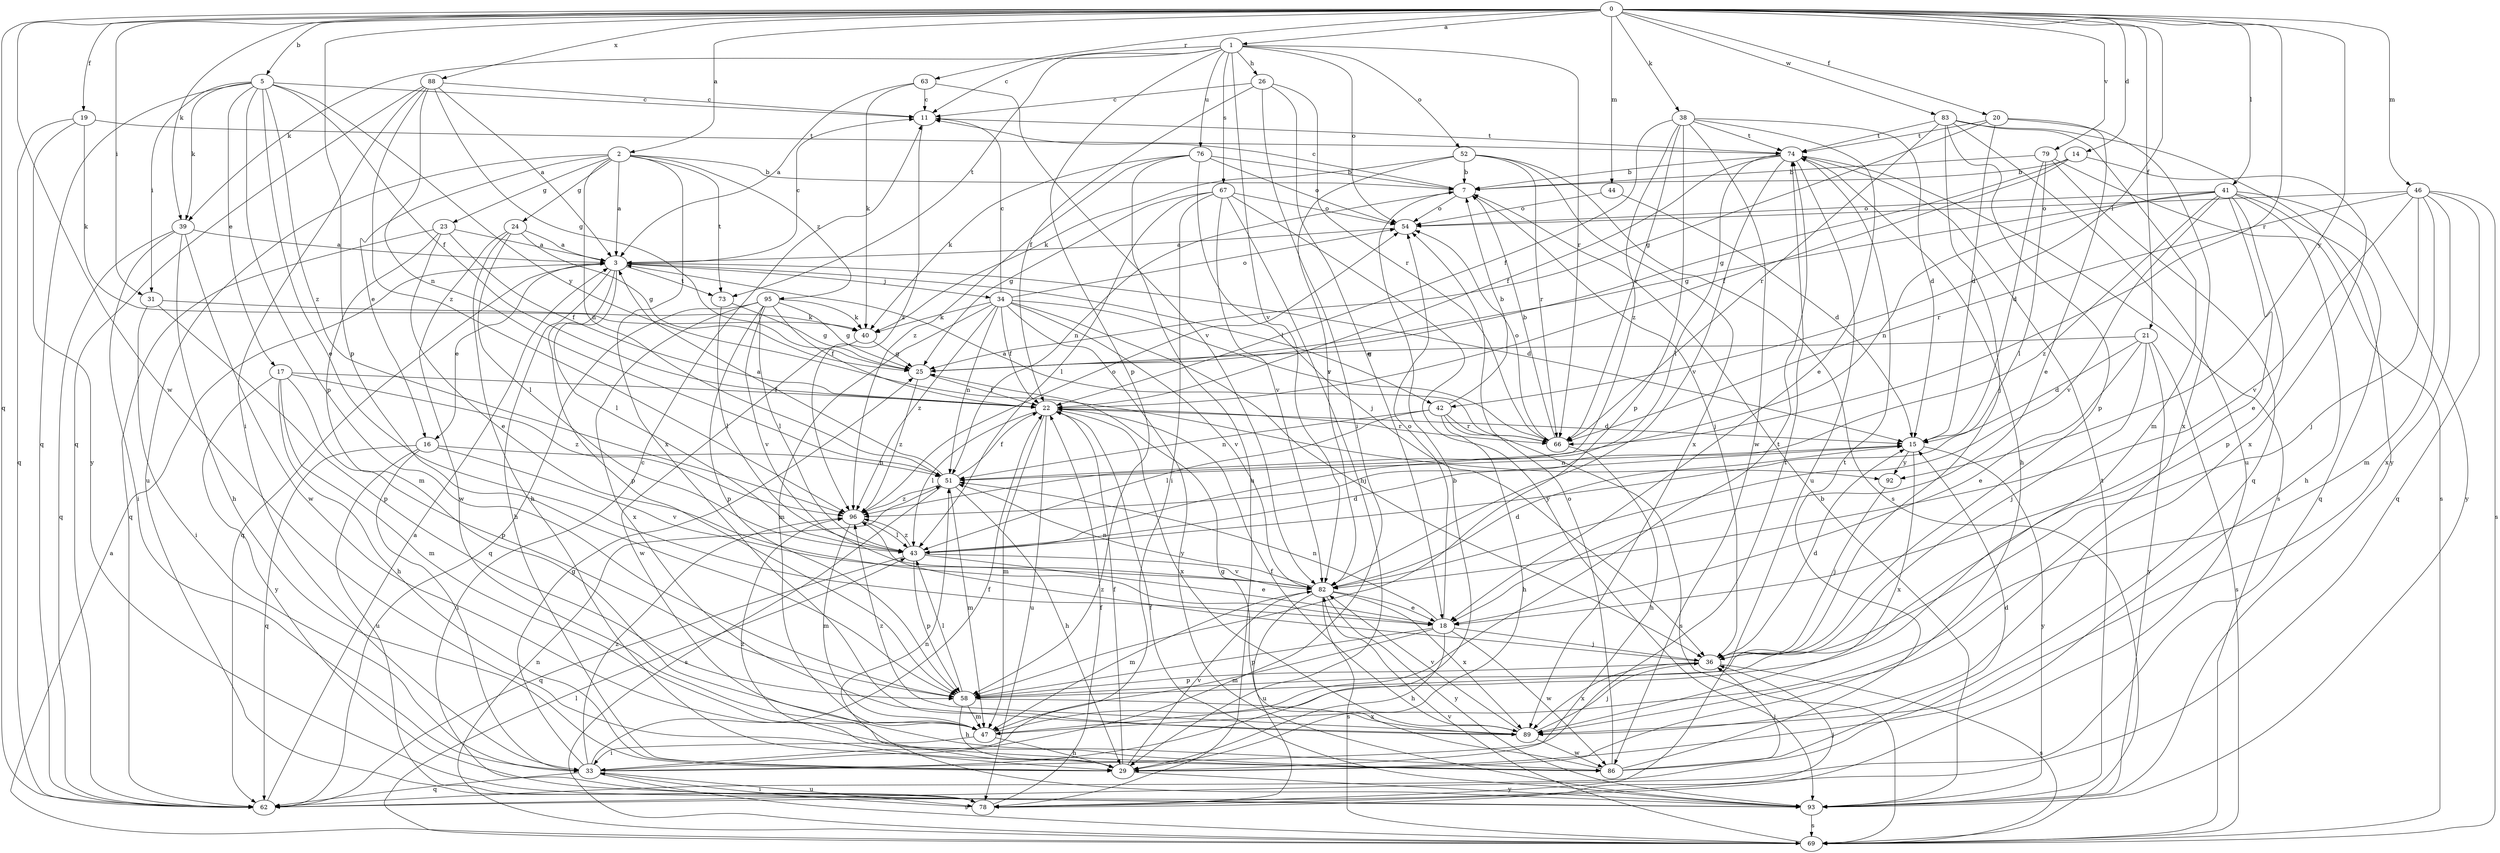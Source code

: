 strict digraph  {
0;
1;
2;
3;
5;
7;
11;
14;
15;
16;
17;
18;
19;
20;
21;
22;
23;
24;
25;
26;
29;
31;
33;
34;
36;
38;
39;
40;
41;
42;
43;
44;
46;
47;
51;
52;
54;
58;
62;
63;
66;
67;
69;
73;
74;
76;
78;
79;
82;
83;
86;
88;
89;
92;
93;
95;
96;
0 -> 1  [label=a];
0 -> 2  [label=a];
0 -> 5  [label=b];
0 -> 14  [label=d];
0 -> 19  [label=f];
0 -> 20  [label=f];
0 -> 21  [label=f];
0 -> 31  [label=i];
0 -> 38  [label=k];
0 -> 39  [label=k];
0 -> 41  [label=l];
0 -> 42  [label=l];
0 -> 44  [label=m];
0 -> 46  [label=m];
0 -> 58  [label=p];
0 -> 62  [label=q];
0 -> 63  [label=r];
0 -> 66  [label=r];
0 -> 79  [label=v];
0 -> 83  [label=w];
0 -> 86  [label=w];
0 -> 88  [label=x];
0 -> 92  [label=y];
1 -> 11  [label=c];
1 -> 26  [label=h];
1 -> 39  [label=k];
1 -> 52  [label=o];
1 -> 54  [label=o];
1 -> 58  [label=p];
1 -> 66  [label=r];
1 -> 67  [label=s];
1 -> 73  [label=t];
1 -> 76  [label=u];
1 -> 82  [label=v];
2 -> 3  [label=a];
2 -> 7  [label=b];
2 -> 16  [label=e];
2 -> 23  [label=g];
2 -> 24  [label=g];
2 -> 51  [label=n];
2 -> 73  [label=t];
2 -> 78  [label=u];
2 -> 89  [label=x];
2 -> 95  [label=z];
3 -> 11  [label=c];
3 -> 15  [label=d];
3 -> 16  [label=e];
3 -> 29  [label=h];
3 -> 34  [label=j];
3 -> 42  [label=l];
3 -> 43  [label=l];
3 -> 58  [label=p];
3 -> 62  [label=q];
3 -> 73  [label=t];
5 -> 11  [label=c];
5 -> 17  [label=e];
5 -> 18  [label=e];
5 -> 22  [label=f];
5 -> 31  [label=i];
5 -> 39  [label=k];
5 -> 58  [label=p];
5 -> 62  [label=q];
5 -> 92  [label=y];
5 -> 96  [label=z];
7 -> 11  [label=c];
7 -> 36  [label=j];
7 -> 51  [label=n];
7 -> 54  [label=o];
11 -> 74  [label=t];
11 -> 96  [label=z];
14 -> 7  [label=b];
14 -> 22  [label=f];
14 -> 25  [label=g];
14 -> 89  [label=x];
15 -> 51  [label=n];
15 -> 89  [label=x];
15 -> 92  [label=y];
15 -> 93  [label=y];
16 -> 33  [label=i];
16 -> 51  [label=n];
16 -> 62  [label=q];
16 -> 78  [label=u];
16 -> 82  [label=v];
17 -> 22  [label=f];
17 -> 29  [label=h];
17 -> 47  [label=m];
17 -> 58  [label=p];
17 -> 93  [label=y];
17 -> 96  [label=z];
18 -> 29  [label=h];
18 -> 36  [label=j];
18 -> 47  [label=m];
18 -> 51  [label=n];
18 -> 54  [label=o];
18 -> 58  [label=p];
18 -> 86  [label=w];
19 -> 40  [label=k];
19 -> 62  [label=q];
19 -> 74  [label=t];
19 -> 93  [label=y];
20 -> 15  [label=d];
20 -> 18  [label=e];
20 -> 25  [label=g];
20 -> 74  [label=t];
20 -> 89  [label=x];
21 -> 15  [label=d];
21 -> 18  [label=e];
21 -> 25  [label=g];
21 -> 36  [label=j];
21 -> 69  [label=s];
21 -> 93  [label=y];
22 -> 15  [label=d];
22 -> 43  [label=l];
22 -> 47  [label=m];
22 -> 66  [label=r];
22 -> 78  [label=u];
22 -> 89  [label=x];
23 -> 3  [label=a];
23 -> 18  [label=e];
23 -> 22  [label=f];
23 -> 47  [label=m];
23 -> 62  [label=q];
24 -> 3  [label=a];
24 -> 25  [label=g];
24 -> 29  [label=h];
24 -> 43  [label=l];
24 -> 86  [label=w];
25 -> 22  [label=f];
25 -> 96  [label=z];
26 -> 11  [label=c];
26 -> 18  [label=e];
26 -> 22  [label=f];
26 -> 33  [label=i];
26 -> 66  [label=r];
29 -> 22  [label=f];
29 -> 82  [label=v];
29 -> 93  [label=y];
29 -> 96  [label=z];
31 -> 33  [label=i];
31 -> 40  [label=k];
31 -> 58  [label=p];
33 -> 7  [label=b];
33 -> 22  [label=f];
33 -> 25  [label=g];
33 -> 62  [label=q];
33 -> 69  [label=s];
33 -> 74  [label=t];
33 -> 78  [label=u];
33 -> 96  [label=z];
34 -> 11  [label=c];
34 -> 22  [label=f];
34 -> 36  [label=j];
34 -> 40  [label=k];
34 -> 47  [label=m];
34 -> 51  [label=n];
34 -> 54  [label=o];
34 -> 66  [label=r];
34 -> 82  [label=v];
34 -> 93  [label=y];
34 -> 96  [label=z];
36 -> 15  [label=d];
36 -> 58  [label=p];
36 -> 69  [label=s];
36 -> 89  [label=x];
36 -> 96  [label=z];
38 -> 15  [label=d];
38 -> 18  [label=e];
38 -> 22  [label=f];
38 -> 58  [label=p];
38 -> 66  [label=r];
38 -> 74  [label=t];
38 -> 86  [label=w];
38 -> 96  [label=z];
39 -> 3  [label=a];
39 -> 29  [label=h];
39 -> 33  [label=i];
39 -> 62  [label=q];
39 -> 86  [label=w];
40 -> 25  [label=g];
40 -> 86  [label=w];
41 -> 18  [label=e];
41 -> 25  [label=g];
41 -> 29  [label=h];
41 -> 51  [label=n];
41 -> 54  [label=o];
41 -> 58  [label=p];
41 -> 62  [label=q];
41 -> 82  [label=v];
41 -> 93  [label=y];
41 -> 96  [label=z];
42 -> 7  [label=b];
42 -> 29  [label=h];
42 -> 43  [label=l];
42 -> 51  [label=n];
42 -> 66  [label=r];
42 -> 69  [label=s];
43 -> 15  [label=d];
43 -> 18  [label=e];
43 -> 58  [label=p];
43 -> 62  [label=q];
43 -> 82  [label=v];
43 -> 96  [label=z];
44 -> 15  [label=d];
44 -> 54  [label=o];
46 -> 36  [label=j];
46 -> 47  [label=m];
46 -> 54  [label=o];
46 -> 62  [label=q];
46 -> 66  [label=r];
46 -> 69  [label=s];
46 -> 82  [label=v];
46 -> 89  [label=x];
47 -> 29  [label=h];
47 -> 33  [label=i];
47 -> 74  [label=t];
51 -> 3  [label=a];
51 -> 22  [label=f];
51 -> 29  [label=h];
51 -> 47  [label=m];
51 -> 69  [label=s];
51 -> 96  [label=z];
52 -> 7  [label=b];
52 -> 40  [label=k];
52 -> 66  [label=r];
52 -> 69  [label=s];
52 -> 82  [label=v];
52 -> 89  [label=x];
54 -> 3  [label=a];
58 -> 29  [label=h];
58 -> 43  [label=l];
58 -> 47  [label=m];
58 -> 89  [label=x];
62 -> 3  [label=a];
63 -> 3  [label=a];
63 -> 11  [label=c];
63 -> 40  [label=k];
63 -> 82  [label=v];
66 -> 3  [label=a];
66 -> 7  [label=b];
66 -> 29  [label=h];
66 -> 54  [label=o];
67 -> 25  [label=g];
67 -> 29  [label=h];
67 -> 33  [label=i];
67 -> 43  [label=l];
67 -> 54  [label=o];
67 -> 82  [label=v];
67 -> 93  [label=y];
69 -> 3  [label=a];
69 -> 43  [label=l];
69 -> 51  [label=n];
69 -> 82  [label=v];
73 -> 25  [label=g];
73 -> 43  [label=l];
74 -> 7  [label=b];
74 -> 22  [label=f];
74 -> 29  [label=h];
74 -> 43  [label=l];
74 -> 69  [label=s];
74 -> 78  [label=u];
74 -> 82  [label=v];
76 -> 7  [label=b];
76 -> 36  [label=j];
76 -> 40  [label=k];
76 -> 54  [label=o];
76 -> 78  [label=u];
76 -> 96  [label=z];
78 -> 11  [label=c];
78 -> 22  [label=f];
78 -> 33  [label=i];
78 -> 36  [label=j];
79 -> 7  [label=b];
79 -> 15  [label=d];
79 -> 43  [label=l];
79 -> 62  [label=q];
79 -> 69  [label=s];
82 -> 15  [label=d];
82 -> 18  [label=e];
82 -> 47  [label=m];
82 -> 51  [label=n];
82 -> 69  [label=s];
82 -> 78  [label=u];
82 -> 89  [label=x];
82 -> 93  [label=y];
83 -> 36  [label=j];
83 -> 47  [label=m];
83 -> 58  [label=p];
83 -> 66  [label=r];
83 -> 74  [label=t];
83 -> 78  [label=u];
83 -> 93  [label=y];
86 -> 15  [label=d];
86 -> 25  [label=g];
86 -> 36  [label=j];
86 -> 54  [label=o];
86 -> 74  [label=t];
88 -> 3  [label=a];
88 -> 11  [label=c];
88 -> 25  [label=g];
88 -> 33  [label=i];
88 -> 51  [label=n];
88 -> 62  [label=q];
88 -> 96  [label=z];
89 -> 22  [label=f];
89 -> 36  [label=j];
89 -> 82  [label=v];
89 -> 86  [label=w];
89 -> 96  [label=z];
92 -> 36  [label=j];
93 -> 7  [label=b];
93 -> 22  [label=f];
93 -> 51  [label=n];
93 -> 69  [label=s];
93 -> 74  [label=t];
95 -> 22  [label=f];
95 -> 25  [label=g];
95 -> 40  [label=k];
95 -> 43  [label=l];
95 -> 58  [label=p];
95 -> 62  [label=q];
95 -> 82  [label=v];
95 -> 89  [label=x];
96 -> 43  [label=l];
96 -> 47  [label=m];
96 -> 54  [label=o];
}
